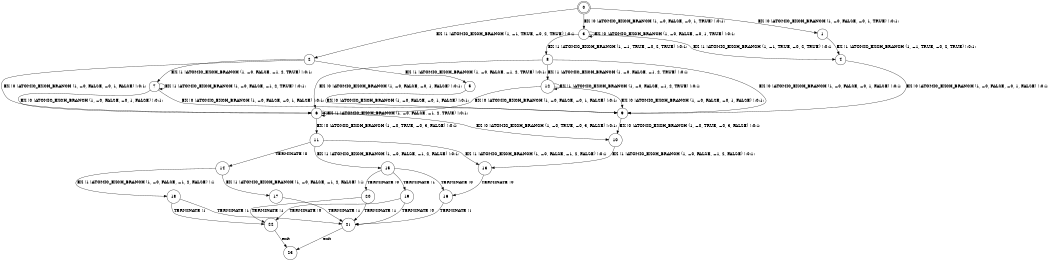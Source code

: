 digraph BCG {
size = "7, 10.5";
center = TRUE;
node [shape = circle];
0 [peripheries = 2];
0 -> 1 [label = "EX !0 !ATOMIC_EXCH_BRANCH (1, +0, FALSE, +0, 1, TRUE) !:0:1:"];
0 -> 2 [label = "EX !1 !ATOMIC_EXCH_BRANCH (1, +1, TRUE, +0, 2, TRUE) !:0:1:"];
0 -> 3 [label = "EX !0 !ATOMIC_EXCH_BRANCH (1, +0, FALSE, +0, 1, TRUE) !:0:1:"];
1 -> 4 [label = "EX !1 !ATOMIC_EXCH_BRANCH (1, +1, TRUE, +0, 2, TRUE) !:0:1:"];
2 -> 5 [label = "EX !1 !ATOMIC_EXCH_BRANCH (1, +0, FALSE, +1, 2, TRUE) !:0:1:"];
2 -> 6 [label = "EX !0 !ATOMIC_EXCH_BRANCH (1, +0, FALSE, +0, 1, FALSE) !:0:1:"];
2 -> 7 [label = "EX !1 !ATOMIC_EXCH_BRANCH (1, +0, FALSE, +1, 2, TRUE) !:0:1:"];
3 -> 4 [label = "EX !1 !ATOMIC_EXCH_BRANCH (1, +1, TRUE, +0, 2, TRUE) !:0:1:"];
3 -> 8 [label = "EX !1 !ATOMIC_EXCH_BRANCH (1, +1, TRUE, +0, 2, TRUE) !:0:1:"];
3 -> 3 [label = "EX !0 !ATOMIC_EXCH_BRANCH (1, +0, FALSE, +0, 1, TRUE) !:0:1:"];
4 -> 9 [label = "EX !0 !ATOMIC_EXCH_BRANCH (1, +0, FALSE, +0, 1, FALSE) !:0:1:"];
5 -> 9 [label = "EX !0 !ATOMIC_EXCH_BRANCH (1, +0, FALSE, +0, 1, FALSE) !:0:1:"];
6 -> 10 [label = "EX !0 !ATOMIC_EXCH_BRANCH (1, +0, TRUE, +0, 3, FALSE) !:0:1:"];
6 -> 6 [label = "EX !1 !ATOMIC_EXCH_BRANCH (1, +0, FALSE, +1, 2, TRUE) !:0:1:"];
6 -> 11 [label = "EX !0 !ATOMIC_EXCH_BRANCH (1, +0, TRUE, +0, 3, FALSE) !:0:1:"];
7 -> 9 [label = "EX !0 !ATOMIC_EXCH_BRANCH (1, +0, FALSE, +0, 1, FALSE) !:0:1:"];
7 -> 6 [label = "EX !0 !ATOMIC_EXCH_BRANCH (1, +0, FALSE, +0, 1, FALSE) !:0:1:"];
7 -> 7 [label = "EX !1 !ATOMIC_EXCH_BRANCH (1, +0, FALSE, +1, 2, TRUE) !:0:1:"];
8 -> 9 [label = "EX !0 !ATOMIC_EXCH_BRANCH (1, +0, FALSE, +0, 1, FALSE) !:0:1:"];
8 -> 12 [label = "EX !1 !ATOMIC_EXCH_BRANCH (1, +0, FALSE, +1, 2, TRUE) !:0:1:"];
8 -> 6 [label = "EX !0 !ATOMIC_EXCH_BRANCH (1, +0, FALSE, +0, 1, FALSE) !:0:1:"];
9 -> 10 [label = "EX !0 !ATOMIC_EXCH_BRANCH (1, +0, TRUE, +0, 3, FALSE) !:0:1:"];
10 -> 13 [label = "EX !1 !ATOMIC_EXCH_BRANCH (1, +0, FALSE, +1, 2, FALSE) !:0:1:"];
11 -> 13 [label = "EX !1 !ATOMIC_EXCH_BRANCH (1, +0, FALSE, +1, 2, FALSE) !:0:1:"];
11 -> 14 [label = "TERMINATE !0"];
11 -> 15 [label = "EX !1 !ATOMIC_EXCH_BRANCH (1, +0, FALSE, +1, 2, FALSE) !:0:1:"];
12 -> 9 [label = "EX !0 !ATOMIC_EXCH_BRANCH (1, +0, FALSE, +0, 1, FALSE) !:0:1:"];
12 -> 12 [label = "EX !1 !ATOMIC_EXCH_BRANCH (1, +0, FALSE, +1, 2, TRUE) !:0:1:"];
12 -> 6 [label = "EX !0 !ATOMIC_EXCH_BRANCH (1, +0, FALSE, +0, 1, FALSE) !:0:1:"];
13 -> 16 [label = "TERMINATE !0"];
14 -> 17 [label = "EX !1 !ATOMIC_EXCH_BRANCH (1, +0, FALSE, +1, 2, FALSE) !:1:"];
14 -> 18 [label = "EX !1 !ATOMIC_EXCH_BRANCH (1, +0, FALSE, +1, 2, FALSE) !:1:"];
15 -> 16 [label = "TERMINATE !0"];
15 -> 19 [label = "TERMINATE !1"];
15 -> 20 [label = "TERMINATE !0"];
16 -> 21 [label = "TERMINATE !1"];
17 -> 21 [label = "TERMINATE !1"];
18 -> 21 [label = "TERMINATE !1"];
18 -> 22 [label = "TERMINATE !1"];
19 -> 21 [label = "TERMINATE !0"];
19 -> 22 [label = "TERMINATE !0"];
20 -> 21 [label = "TERMINATE !1"];
20 -> 22 [label = "TERMINATE !1"];
21 -> 23 [label = "exit"];
22 -> 23 [label = "exit"];
}
